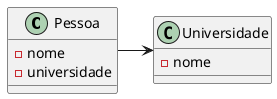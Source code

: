 @startuml
class Pessoa {
    - nome
    - universidade
}

class Universidade {
    - nome
}

Pessoa -> Universidade
@enduml
